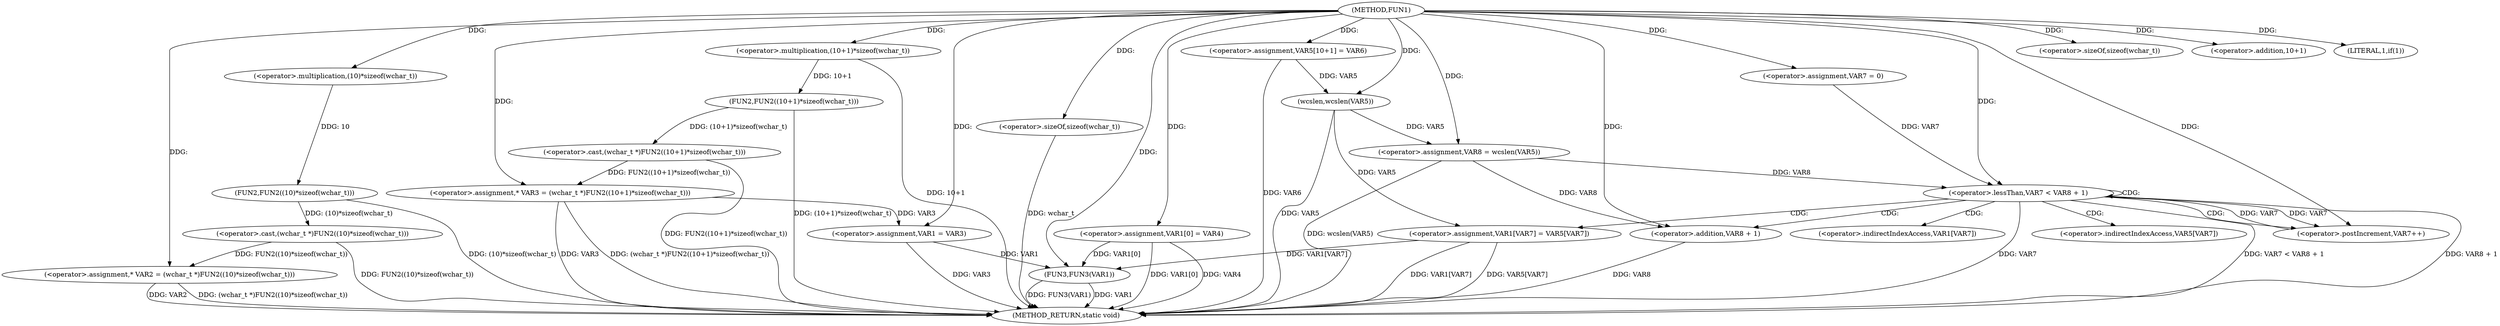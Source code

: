 digraph FUN1 {  
"1000100" [label = "(METHOD,FUN1)" ]
"1000168" [label = "(METHOD_RETURN,static void)" ]
"1000104" [label = "(<operator>.assignment,* VAR2 = (wchar_t *)FUN2((10)*sizeof(wchar_t)))" ]
"1000106" [label = "(<operator>.cast,(wchar_t *)FUN2((10)*sizeof(wchar_t)))" ]
"1000108" [label = "(FUN2,FUN2((10)*sizeof(wchar_t)))" ]
"1000109" [label = "(<operator>.multiplication,(10)*sizeof(wchar_t))" ]
"1000111" [label = "(<operator>.sizeOf,sizeof(wchar_t))" ]
"1000114" [label = "(<operator>.assignment,* VAR3 = (wchar_t *)FUN2((10+1)*sizeof(wchar_t)))" ]
"1000116" [label = "(<operator>.cast,(wchar_t *)FUN2((10+1)*sizeof(wchar_t)))" ]
"1000118" [label = "(FUN2,FUN2((10+1)*sizeof(wchar_t)))" ]
"1000119" [label = "(<operator>.multiplication,(10+1)*sizeof(wchar_t))" ]
"1000120" [label = "(<operator>.addition,10+1)" ]
"1000123" [label = "(<operator>.sizeOf,sizeof(wchar_t))" ]
"1000126" [label = "(LITERAL,1,if(1))" ]
"1000128" [label = "(<operator>.assignment,VAR1 = VAR3)" ]
"1000131" [label = "(<operator>.assignment,VAR1[0] = VAR4)" ]
"1000138" [label = "(<operator>.assignment,VAR5[10+1] = VAR6)" ]
"1000143" [label = "(<operator>.assignment,VAR8 = wcslen(VAR5))" ]
"1000145" [label = "(wcslen,wcslen(VAR5))" ]
"1000148" [label = "(<operator>.assignment,VAR7 = 0)" ]
"1000151" [label = "(<operator>.lessThan,VAR7 < VAR8 + 1)" ]
"1000153" [label = "(<operator>.addition,VAR8 + 1)" ]
"1000156" [label = "(<operator>.postIncrement,VAR7++)" ]
"1000159" [label = "(<operator>.assignment,VAR1[VAR7] = VAR5[VAR7])" ]
"1000166" [label = "(FUN3,FUN3(VAR1))" ]
"1000160" [label = "(<operator>.indirectIndexAccess,VAR1[VAR7])" ]
"1000163" [label = "(<operator>.indirectIndexAccess,VAR5[VAR7])" ]
  "1000128" -> "1000168"  [ label = "DDG: VAR3"] 
  "1000106" -> "1000168"  [ label = "DDG: FUN2((10)*sizeof(wchar_t))"] 
  "1000151" -> "1000168"  [ label = "DDG: VAR7 < VAR8 + 1"] 
  "1000104" -> "1000168"  [ label = "DDG: VAR2"] 
  "1000166" -> "1000168"  [ label = "DDG: VAR1"] 
  "1000114" -> "1000168"  [ label = "DDG: VAR3"] 
  "1000151" -> "1000168"  [ label = "DDG: VAR8 + 1"] 
  "1000116" -> "1000168"  [ label = "DDG: FUN2((10+1)*sizeof(wchar_t))"] 
  "1000153" -> "1000168"  [ label = "DDG: VAR8"] 
  "1000118" -> "1000168"  [ label = "DDG: (10+1)*sizeof(wchar_t)"] 
  "1000114" -> "1000168"  [ label = "DDG: (wchar_t *)FUN2((10+1)*sizeof(wchar_t))"] 
  "1000159" -> "1000168"  [ label = "DDG: VAR1[VAR7]"] 
  "1000131" -> "1000168"  [ label = "DDG: VAR1[0]"] 
  "1000166" -> "1000168"  [ label = "DDG: FUN3(VAR1)"] 
  "1000138" -> "1000168"  [ label = "DDG: VAR6"] 
  "1000151" -> "1000168"  [ label = "DDG: VAR7"] 
  "1000131" -> "1000168"  [ label = "DDG: VAR4"] 
  "1000119" -> "1000168"  [ label = "DDG: 10+1"] 
  "1000143" -> "1000168"  [ label = "DDG: wcslen(VAR5)"] 
  "1000159" -> "1000168"  [ label = "DDG: VAR5[VAR7]"] 
  "1000145" -> "1000168"  [ label = "DDG: VAR5"] 
  "1000104" -> "1000168"  [ label = "DDG: (wchar_t *)FUN2((10)*sizeof(wchar_t))"] 
  "1000108" -> "1000168"  [ label = "DDG: (10)*sizeof(wchar_t)"] 
  "1000123" -> "1000168"  [ label = "DDG: wchar_t"] 
  "1000106" -> "1000104"  [ label = "DDG: FUN2((10)*sizeof(wchar_t))"] 
  "1000100" -> "1000104"  [ label = "DDG: "] 
  "1000108" -> "1000106"  [ label = "DDG: (10)*sizeof(wchar_t)"] 
  "1000109" -> "1000108"  [ label = "DDG: 10"] 
  "1000100" -> "1000109"  [ label = "DDG: "] 
  "1000100" -> "1000111"  [ label = "DDG: "] 
  "1000116" -> "1000114"  [ label = "DDG: FUN2((10+1)*sizeof(wchar_t))"] 
  "1000100" -> "1000114"  [ label = "DDG: "] 
  "1000118" -> "1000116"  [ label = "DDG: (10+1)*sizeof(wchar_t)"] 
  "1000119" -> "1000118"  [ label = "DDG: 10+1"] 
  "1000100" -> "1000119"  [ label = "DDG: "] 
  "1000100" -> "1000120"  [ label = "DDG: "] 
  "1000100" -> "1000123"  [ label = "DDG: "] 
  "1000100" -> "1000126"  [ label = "DDG: "] 
  "1000114" -> "1000128"  [ label = "DDG: VAR3"] 
  "1000100" -> "1000128"  [ label = "DDG: "] 
  "1000100" -> "1000131"  [ label = "DDG: "] 
  "1000100" -> "1000138"  [ label = "DDG: "] 
  "1000145" -> "1000143"  [ label = "DDG: VAR5"] 
  "1000100" -> "1000143"  [ label = "DDG: "] 
  "1000138" -> "1000145"  [ label = "DDG: VAR5"] 
  "1000100" -> "1000145"  [ label = "DDG: "] 
  "1000100" -> "1000148"  [ label = "DDG: "] 
  "1000156" -> "1000151"  [ label = "DDG: VAR7"] 
  "1000148" -> "1000151"  [ label = "DDG: VAR7"] 
  "1000100" -> "1000151"  [ label = "DDG: "] 
  "1000143" -> "1000151"  [ label = "DDG: VAR8"] 
  "1000143" -> "1000153"  [ label = "DDG: VAR8"] 
  "1000100" -> "1000153"  [ label = "DDG: "] 
  "1000151" -> "1000156"  [ label = "DDG: VAR7"] 
  "1000100" -> "1000156"  [ label = "DDG: "] 
  "1000145" -> "1000159"  [ label = "DDG: VAR5"] 
  "1000159" -> "1000166"  [ label = "DDG: VAR1[VAR7]"] 
  "1000131" -> "1000166"  [ label = "DDG: VAR1[0]"] 
  "1000128" -> "1000166"  [ label = "DDG: VAR1"] 
  "1000100" -> "1000166"  [ label = "DDG: "] 
  "1000151" -> "1000163"  [ label = "CDG: "] 
  "1000151" -> "1000156"  [ label = "CDG: "] 
  "1000151" -> "1000151"  [ label = "CDG: "] 
  "1000151" -> "1000160"  [ label = "CDG: "] 
  "1000151" -> "1000153"  [ label = "CDG: "] 
  "1000151" -> "1000159"  [ label = "CDG: "] 
}

